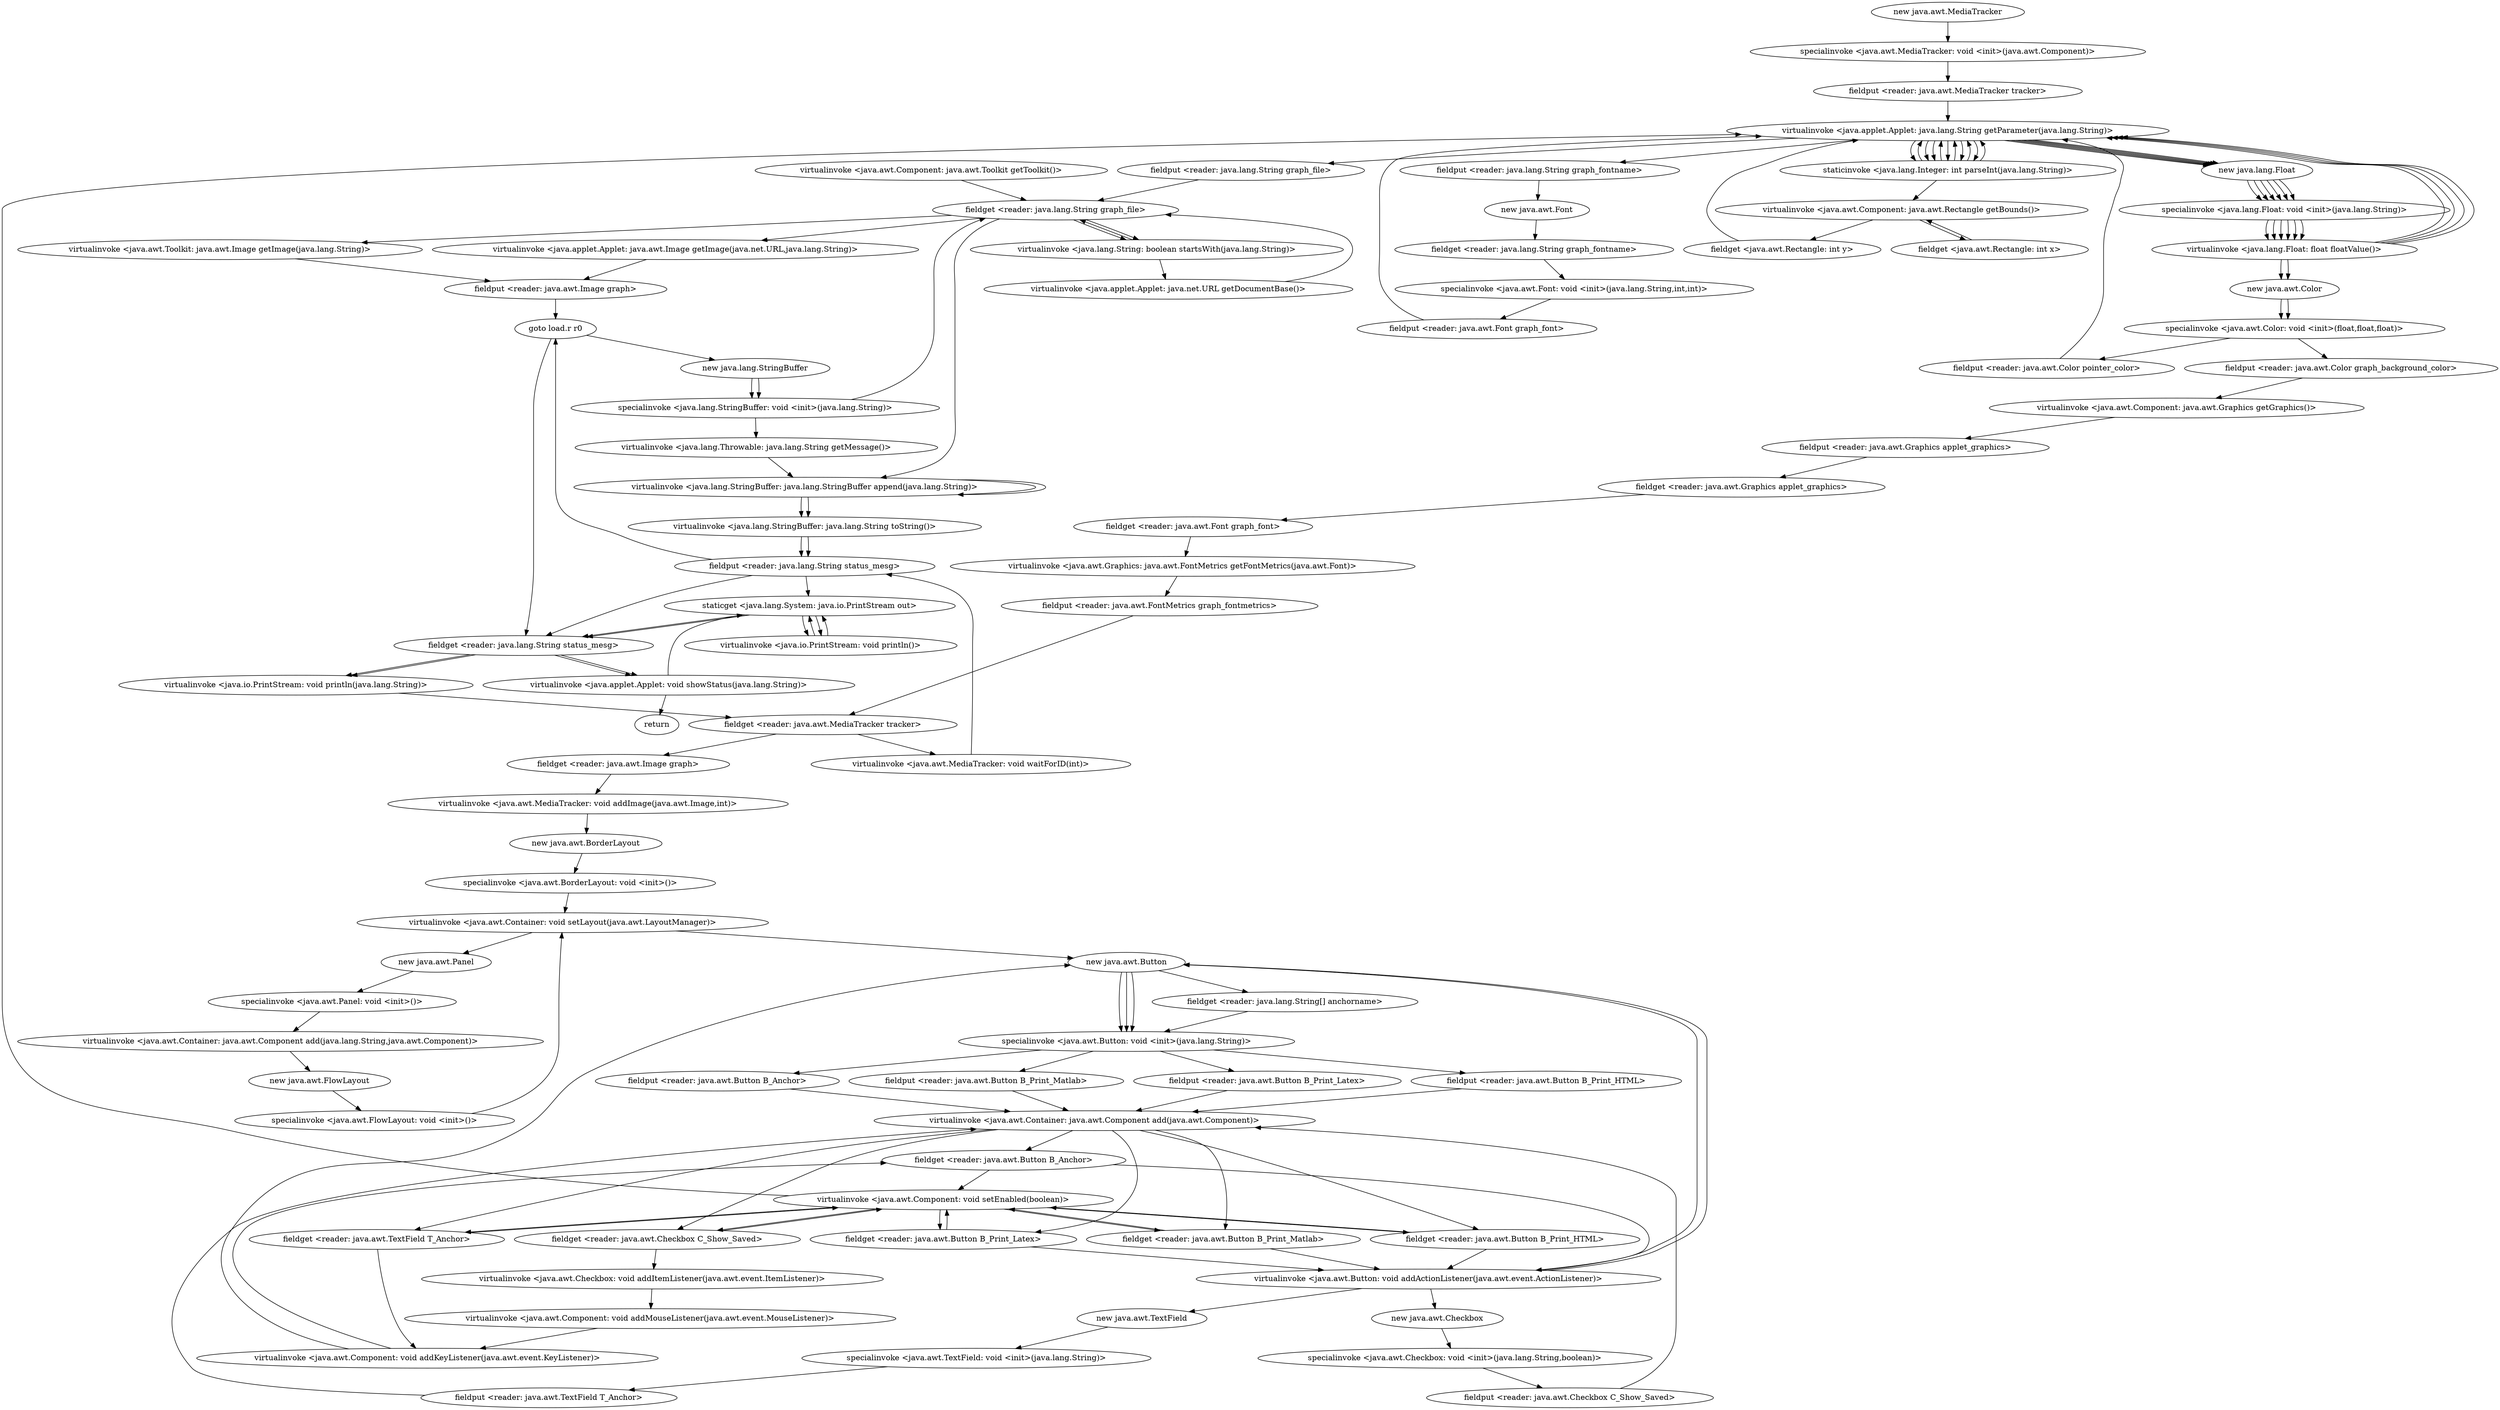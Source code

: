 digraph "" {
"new java.awt.MediaTracker";
 "new java.awt.MediaTracker"->"specialinvoke <java.awt.MediaTracker: void <init>(java.awt.Component)>";
 "specialinvoke <java.awt.MediaTracker: void <init>(java.awt.Component)>"->"fieldput <reader: java.awt.MediaTracker tracker>";
 "fieldput <reader: java.awt.MediaTracker tracker>"->"virtualinvoke <java.applet.Applet: java.lang.String getParameter(java.lang.String)>";
 "virtualinvoke <java.applet.Applet: java.lang.String getParameter(java.lang.String)>"->"fieldput <reader: java.lang.String graph_file>";
 "fieldput <reader: java.lang.String graph_file>"->"fieldget <reader: java.lang.String graph_file>";
 "fieldget <reader: java.lang.String graph_file>"->"virtualinvoke <java.lang.String: boolean startsWith(java.lang.String)>";
 "virtualinvoke <java.lang.String: boolean startsWith(java.lang.String)>"->"fieldget <reader: java.lang.String graph_file>";
 "fieldget <reader: java.lang.String graph_file>"->"virtualinvoke <java.lang.String: boolean startsWith(java.lang.String)>";
 "virtualinvoke <java.lang.String: boolean startsWith(java.lang.String)>"->"virtualinvoke <java.applet.Applet: java.net.URL getDocumentBase()>";
 "virtualinvoke <java.applet.Applet: java.net.URL getDocumentBase()>"->"fieldget <reader: java.lang.String graph_file>";
 "fieldget <reader: java.lang.String graph_file>"->"virtualinvoke <java.applet.Applet: java.awt.Image getImage(java.net.URL,java.lang.String)>";
 "virtualinvoke <java.applet.Applet: java.awt.Image getImage(java.net.URL,java.lang.String)>"->"fieldput <reader: java.awt.Image graph>";
 "fieldput <reader: java.awt.Image graph>"->"goto load.r r0";
 "goto load.r r0"->"new java.lang.StringBuffer";
 "new java.lang.StringBuffer"->"specialinvoke <java.lang.StringBuffer: void <init>(java.lang.String)>";
 "specialinvoke <java.lang.StringBuffer: void <init>(java.lang.String)>"->"fieldget <reader: java.lang.String graph_file>";
 "fieldget <reader: java.lang.String graph_file>"->"virtualinvoke <java.lang.StringBuffer: java.lang.StringBuffer append(java.lang.String)>";
 "virtualinvoke <java.lang.StringBuffer: java.lang.StringBuffer append(java.lang.String)>"->"virtualinvoke <java.lang.StringBuffer: java.lang.StringBuffer append(java.lang.String)>";
 "virtualinvoke <java.lang.StringBuffer: java.lang.StringBuffer append(java.lang.String)>"->"virtualinvoke <java.lang.StringBuffer: java.lang.String toString()>";
 "virtualinvoke <java.lang.StringBuffer: java.lang.String toString()>"->"fieldput <reader: java.lang.String status_mesg>";
 "fieldput <reader: java.lang.String status_mesg>"->"fieldget <reader: java.lang.String status_mesg>";
 "fieldget <reader: java.lang.String status_mesg>"->"virtualinvoke <java.applet.Applet: void showStatus(java.lang.String)>";
 "virtualinvoke <java.applet.Applet: void showStatus(java.lang.String)>"->"staticget <java.lang.System: java.io.PrintStream out>";
 "staticget <java.lang.System: java.io.PrintStream out>"->"virtualinvoke <java.io.PrintStream: void println()>";
 "virtualinvoke <java.io.PrintStream: void println()>"->"staticget <java.lang.System: java.io.PrintStream out>";
 "staticget <java.lang.System: java.io.PrintStream out>"->"virtualinvoke <java.io.PrintStream: void println()>";
 "virtualinvoke <java.io.PrintStream: void println()>"->"staticget <java.lang.System: java.io.PrintStream out>";
 "staticget <java.lang.System: java.io.PrintStream out>"->"fieldget <reader: java.lang.String status_mesg>";
 "fieldget <reader: java.lang.String status_mesg>"->"virtualinvoke <java.io.PrintStream: void println(java.lang.String)>";
 "virtualinvoke <java.io.PrintStream: void println(java.lang.String)>"->"fieldget <reader: java.awt.MediaTracker tracker>";
 "fieldget <reader: java.awt.MediaTracker tracker>"->"fieldget <reader: java.awt.Image graph>";
 "fieldget <reader: java.awt.Image graph>"->"virtualinvoke <java.awt.MediaTracker: void addImage(java.awt.Image,int)>";
 "virtualinvoke <java.awt.MediaTracker: void addImage(java.awt.Image,int)>"->"new java.awt.BorderLayout";
 "new java.awt.BorderLayout"->"specialinvoke <java.awt.BorderLayout: void <init>()>";
 "specialinvoke <java.awt.BorderLayout: void <init>()>"->"virtualinvoke <java.awt.Container: void setLayout(java.awt.LayoutManager)>";
 "virtualinvoke <java.awt.Container: void setLayout(java.awt.LayoutManager)>"->"new java.awt.Panel";
 "new java.awt.Panel"->"specialinvoke <java.awt.Panel: void <init>()>";
 "specialinvoke <java.awt.Panel: void <init>()>"->"virtualinvoke <java.awt.Container: java.awt.Component add(java.lang.String,java.awt.Component)>";
 "virtualinvoke <java.awt.Container: java.awt.Component add(java.lang.String,java.awt.Component)>"->"new java.awt.FlowLayout";
 "new java.awt.FlowLayout"->"specialinvoke <java.awt.FlowLayout: void <init>()>";
 "specialinvoke <java.awt.FlowLayout: void <init>()>"->"virtualinvoke <java.awt.Container: void setLayout(java.awt.LayoutManager)>";
 "virtualinvoke <java.awt.Container: void setLayout(java.awt.LayoutManager)>"->"new java.awt.Button";
 "new java.awt.Button"->"fieldget <reader: java.lang.String[] anchorname>";
 "fieldget <reader: java.lang.String[] anchorname>"->"specialinvoke <java.awt.Button: void <init>(java.lang.String)>";
 "specialinvoke <java.awt.Button: void <init>(java.lang.String)>"->"fieldput <reader: java.awt.Button B_Anchor>";
 "fieldput <reader: java.awt.Button B_Anchor>"->"virtualinvoke <java.awt.Container: java.awt.Component add(java.awt.Component)>";
 "virtualinvoke <java.awt.Container: java.awt.Component add(java.awt.Component)>"->"fieldget <reader: java.awt.Button B_Anchor>";
 "fieldget <reader: java.awt.Button B_Anchor>"->"virtualinvoke <java.awt.Button: void addActionListener(java.awt.event.ActionListener)>";
 "virtualinvoke <java.awt.Button: void addActionListener(java.awt.event.ActionListener)>"->"new java.awt.TextField";
 "new java.awt.TextField"->"specialinvoke <java.awt.TextField: void <init>(java.lang.String)>";
 "specialinvoke <java.awt.TextField: void <init>(java.lang.String)>"->"fieldput <reader: java.awt.TextField T_Anchor>";
 "fieldput <reader: java.awt.TextField T_Anchor>"->"virtualinvoke <java.awt.Container: java.awt.Component add(java.awt.Component)>";
 "virtualinvoke <java.awt.Container: java.awt.Component add(java.awt.Component)>"->"fieldget <reader: java.awt.TextField T_Anchor>";
 "fieldget <reader: java.awt.TextField T_Anchor>"->"virtualinvoke <java.awt.Component: void addKeyListener(java.awt.event.KeyListener)>";
 "virtualinvoke <java.awt.Component: void addKeyListener(java.awt.event.KeyListener)>"->"new java.awt.Button";
 "new java.awt.Button"->"specialinvoke <java.awt.Button: void <init>(java.lang.String)>";
 "specialinvoke <java.awt.Button: void <init>(java.lang.String)>"->"fieldput <reader: java.awt.Button B_Print_Matlab>";
 "fieldput <reader: java.awt.Button B_Print_Matlab>"->"virtualinvoke <java.awt.Container: java.awt.Component add(java.awt.Component)>";
 "virtualinvoke <java.awt.Container: java.awt.Component add(java.awt.Component)>"->"fieldget <reader: java.awt.Button B_Print_Matlab>";
 "fieldget <reader: java.awt.Button B_Print_Matlab>"->"virtualinvoke <java.awt.Button: void addActionListener(java.awt.event.ActionListener)>";
 "virtualinvoke <java.awt.Button: void addActionListener(java.awt.event.ActionListener)>"->"new java.awt.Button";
 "new java.awt.Button"->"specialinvoke <java.awt.Button: void <init>(java.lang.String)>";
 "specialinvoke <java.awt.Button: void <init>(java.lang.String)>"->"fieldput <reader: java.awt.Button B_Print_Latex>";
 "fieldput <reader: java.awt.Button B_Print_Latex>"->"virtualinvoke <java.awt.Container: java.awt.Component add(java.awt.Component)>";
 "virtualinvoke <java.awt.Container: java.awt.Component add(java.awt.Component)>"->"fieldget <reader: java.awt.Button B_Print_Latex>";
 "fieldget <reader: java.awt.Button B_Print_Latex>"->"virtualinvoke <java.awt.Button: void addActionListener(java.awt.event.ActionListener)>";
 "virtualinvoke <java.awt.Button: void addActionListener(java.awt.event.ActionListener)>"->"new java.awt.Button";
 "new java.awt.Button"->"specialinvoke <java.awt.Button: void <init>(java.lang.String)>";
 "specialinvoke <java.awt.Button: void <init>(java.lang.String)>"->"fieldput <reader: java.awt.Button B_Print_HTML>";
 "fieldput <reader: java.awt.Button B_Print_HTML>"->"virtualinvoke <java.awt.Container: java.awt.Component add(java.awt.Component)>";
 "virtualinvoke <java.awt.Container: java.awt.Component add(java.awt.Component)>"->"fieldget <reader: java.awt.Button B_Print_HTML>";
 "fieldget <reader: java.awt.Button B_Print_HTML>"->"virtualinvoke <java.awt.Button: void addActionListener(java.awt.event.ActionListener)>";
 "virtualinvoke <java.awt.Button: void addActionListener(java.awt.event.ActionListener)>"->"new java.awt.Checkbox";
 "new java.awt.Checkbox"->"specialinvoke <java.awt.Checkbox: void <init>(java.lang.String,boolean)>";
 "specialinvoke <java.awt.Checkbox: void <init>(java.lang.String,boolean)>"->"fieldput <reader: java.awt.Checkbox C_Show_Saved>";
 "fieldput <reader: java.awt.Checkbox C_Show_Saved>"->"virtualinvoke <java.awt.Container: java.awt.Component add(java.awt.Component)>";
 "virtualinvoke <java.awt.Container: java.awt.Component add(java.awt.Component)>"->"fieldget <reader: java.awt.Checkbox C_Show_Saved>";
 "fieldget <reader: java.awt.Checkbox C_Show_Saved>"->"virtualinvoke <java.awt.Checkbox: void addItemListener(java.awt.event.ItemListener)>";
 "virtualinvoke <java.awt.Checkbox: void addItemListener(java.awt.event.ItemListener)>"->"virtualinvoke <java.awt.Component: void addMouseListener(java.awt.event.MouseListener)>";
 "virtualinvoke <java.awt.Component: void addMouseListener(java.awt.event.MouseListener)>"->"virtualinvoke <java.awt.Component: void addKeyListener(java.awt.event.KeyListener)>";
 "virtualinvoke <java.awt.Component: void addKeyListener(java.awt.event.KeyListener)>"->"fieldget <reader: java.awt.Button B_Anchor>";
 "fieldget <reader: java.awt.Button B_Anchor>"->"virtualinvoke <java.awt.Component: void setEnabled(boolean)>";
 "virtualinvoke <java.awt.Component: void setEnabled(boolean)>"->"fieldget <reader: java.awt.TextField T_Anchor>";
 "fieldget <reader: java.awt.TextField T_Anchor>"->"virtualinvoke <java.awt.Component: void setEnabled(boolean)>";
 "virtualinvoke <java.awt.Component: void setEnabled(boolean)>"->"fieldget <reader: java.awt.Button B_Print_Matlab>";
 "fieldget <reader: java.awt.Button B_Print_Matlab>"->"virtualinvoke <java.awt.Component: void setEnabled(boolean)>";
 "virtualinvoke <java.awt.Component: void setEnabled(boolean)>"->"fieldget <reader: java.awt.Button B_Print_Latex>";
 "fieldget <reader: java.awt.Button B_Print_Latex>"->"virtualinvoke <java.awt.Component: void setEnabled(boolean)>";
 "virtualinvoke <java.awt.Component: void setEnabled(boolean)>"->"fieldget <reader: java.awt.Button B_Print_HTML>";
 "fieldget <reader: java.awt.Button B_Print_HTML>"->"virtualinvoke <java.awt.Component: void setEnabled(boolean)>";
 "virtualinvoke <java.awt.Component: void setEnabled(boolean)>"->"fieldget <reader: java.awt.Checkbox C_Show_Saved>";
 "fieldget <reader: java.awt.Checkbox C_Show_Saved>"->"virtualinvoke <java.awt.Component: void setEnabled(boolean)>";
 "virtualinvoke <java.awt.Component: void setEnabled(boolean)>"->"virtualinvoke <java.applet.Applet: java.lang.String getParameter(java.lang.String)>";
 "virtualinvoke <java.applet.Applet: java.lang.String getParameter(java.lang.String)>"->"staticinvoke <java.lang.Integer: int parseInt(java.lang.String)>";
 "staticinvoke <java.lang.Integer: int parseInt(java.lang.String)>"->"virtualinvoke <java.applet.Applet: java.lang.String getParameter(java.lang.String)>";
 "virtualinvoke <java.applet.Applet: java.lang.String getParameter(java.lang.String)>"->"staticinvoke <java.lang.Integer: int parseInt(java.lang.String)>";
 "staticinvoke <java.lang.Integer: int parseInt(java.lang.String)>"->"virtualinvoke <java.awt.Component: java.awt.Rectangle getBounds()>";
 "virtualinvoke <java.awt.Component: java.awt.Rectangle getBounds()>"->"fieldget <java.awt.Rectangle: int x>";
 "fieldget <java.awt.Rectangle: int x>"->"virtualinvoke <java.awt.Component: java.awt.Rectangle getBounds()>";
 "virtualinvoke <java.awt.Component: java.awt.Rectangle getBounds()>"->"fieldget <java.awt.Rectangle: int y>";
 "fieldget <java.awt.Rectangle: int y>"->"virtualinvoke <java.applet.Applet: java.lang.String getParameter(java.lang.String)>";
 "virtualinvoke <java.applet.Applet: java.lang.String getParameter(java.lang.String)>"->"staticinvoke <java.lang.Integer: int parseInt(java.lang.String)>";
 "staticinvoke <java.lang.Integer: int parseInt(java.lang.String)>"->"virtualinvoke <java.applet.Applet: java.lang.String getParameter(java.lang.String)>";
 "virtualinvoke <java.applet.Applet: java.lang.String getParameter(java.lang.String)>"->"staticinvoke <java.lang.Integer: int parseInt(java.lang.String)>";
 "staticinvoke <java.lang.Integer: int parseInt(java.lang.String)>"->"virtualinvoke <java.applet.Applet: java.lang.String getParameter(java.lang.String)>";
 "virtualinvoke <java.applet.Applet: java.lang.String getParameter(java.lang.String)>"->"staticinvoke <java.lang.Integer: int parseInt(java.lang.String)>";
 "staticinvoke <java.lang.Integer: int parseInt(java.lang.String)>"->"virtualinvoke <java.applet.Applet: java.lang.String getParameter(java.lang.String)>";
 "virtualinvoke <java.applet.Applet: java.lang.String getParameter(java.lang.String)>"->"new java.lang.Float";
 "new java.lang.Float"->"specialinvoke <java.lang.Float: void <init>(java.lang.String)>";
 "specialinvoke <java.lang.Float: void <init>(java.lang.String)>"->"virtualinvoke <java.lang.Float: float floatValue()>";
 "virtualinvoke <java.lang.Float: float floatValue()>"->"virtualinvoke <java.applet.Applet: java.lang.String getParameter(java.lang.String)>";
 "virtualinvoke <java.applet.Applet: java.lang.String getParameter(java.lang.String)>"->"new java.lang.Float";
 "new java.lang.Float"->"specialinvoke <java.lang.Float: void <init>(java.lang.String)>";
 "specialinvoke <java.lang.Float: void <init>(java.lang.String)>"->"virtualinvoke <java.lang.Float: float floatValue()>";
 "virtualinvoke <java.lang.Float: float floatValue()>"->"virtualinvoke <java.applet.Applet: java.lang.String getParameter(java.lang.String)>";
 "virtualinvoke <java.applet.Applet: java.lang.String getParameter(java.lang.String)>"->"new java.lang.Float";
 "new java.lang.Float"->"specialinvoke <java.lang.Float: void <init>(java.lang.String)>";
 "specialinvoke <java.lang.Float: void <init>(java.lang.String)>"->"virtualinvoke <java.lang.Float: float floatValue()>";
 "virtualinvoke <java.lang.Float: float floatValue()>"->"new java.awt.Color";
 "new java.awt.Color"->"specialinvoke <java.awt.Color: void <init>(float,float,float)>";
 "specialinvoke <java.awt.Color: void <init>(float,float,float)>"->"fieldput <reader: java.awt.Color pointer_color>";
 "fieldput <reader: java.awt.Color pointer_color>"->"virtualinvoke <java.applet.Applet: java.lang.String getParameter(java.lang.String)>";
 "virtualinvoke <java.applet.Applet: java.lang.String getParameter(java.lang.String)>"->"staticinvoke <java.lang.Integer: int parseInt(java.lang.String)>";
 "staticinvoke <java.lang.Integer: int parseInt(java.lang.String)>"->"virtualinvoke <java.applet.Applet: java.lang.String getParameter(java.lang.String)>";
 "virtualinvoke <java.applet.Applet: java.lang.String getParameter(java.lang.String)>"->"fieldput <reader: java.lang.String graph_fontname>";
 "fieldput <reader: java.lang.String graph_fontname>"->"new java.awt.Font";
 "new java.awt.Font"->"fieldget <reader: java.lang.String graph_fontname>";
 "fieldget <reader: java.lang.String graph_fontname>"->"specialinvoke <java.awt.Font: void <init>(java.lang.String,int,int)>";
 "specialinvoke <java.awt.Font: void <init>(java.lang.String,int,int)>"->"fieldput <reader: java.awt.Font graph_font>";
 "fieldput <reader: java.awt.Font graph_font>"->"virtualinvoke <java.applet.Applet: java.lang.String getParameter(java.lang.String)>";
 "virtualinvoke <java.applet.Applet: java.lang.String getParameter(java.lang.String)>"->"new java.lang.Float";
 "new java.lang.Float"->"specialinvoke <java.lang.Float: void <init>(java.lang.String)>";
 "specialinvoke <java.lang.Float: void <init>(java.lang.String)>"->"virtualinvoke <java.lang.Float: float floatValue()>";
 "virtualinvoke <java.lang.Float: float floatValue()>"->"virtualinvoke <java.applet.Applet: java.lang.String getParameter(java.lang.String)>";
 "virtualinvoke <java.applet.Applet: java.lang.String getParameter(java.lang.String)>"->"new java.lang.Float";
 "new java.lang.Float"->"specialinvoke <java.lang.Float: void <init>(java.lang.String)>";
 "specialinvoke <java.lang.Float: void <init>(java.lang.String)>"->"virtualinvoke <java.lang.Float: float floatValue()>";
 "virtualinvoke <java.lang.Float: float floatValue()>"->"virtualinvoke <java.applet.Applet: java.lang.String getParameter(java.lang.String)>";
 "virtualinvoke <java.applet.Applet: java.lang.String getParameter(java.lang.String)>"->"new java.lang.Float";
 "new java.lang.Float"->"specialinvoke <java.lang.Float: void <init>(java.lang.String)>";
 "specialinvoke <java.lang.Float: void <init>(java.lang.String)>"->"virtualinvoke <java.lang.Float: float floatValue()>";
 "virtualinvoke <java.lang.Float: float floatValue()>"->"new java.awt.Color";
 "new java.awt.Color"->"specialinvoke <java.awt.Color: void <init>(float,float,float)>";
 "specialinvoke <java.awt.Color: void <init>(float,float,float)>"->"fieldput <reader: java.awt.Color graph_background_color>";
 "fieldput <reader: java.awt.Color graph_background_color>"->"virtualinvoke <java.awt.Component: java.awt.Graphics getGraphics()>";
 "virtualinvoke <java.awt.Component: java.awt.Graphics getGraphics()>"->"fieldput <reader: java.awt.Graphics applet_graphics>";
 "fieldput <reader: java.awt.Graphics applet_graphics>"->"fieldget <reader: java.awt.Graphics applet_graphics>";
 "fieldget <reader: java.awt.Graphics applet_graphics>"->"fieldget <reader: java.awt.Font graph_font>";
 "fieldget <reader: java.awt.Font graph_font>"->"virtualinvoke <java.awt.Graphics: java.awt.FontMetrics getFontMetrics(java.awt.Font)>";
 "virtualinvoke <java.awt.Graphics: java.awt.FontMetrics getFontMetrics(java.awt.Font)>"->"fieldput <reader: java.awt.FontMetrics graph_fontmetrics>";
 "fieldput <reader: java.awt.FontMetrics graph_fontmetrics>"->"fieldget <reader: java.awt.MediaTracker tracker>";
 "fieldget <reader: java.awt.MediaTracker tracker>"->"virtualinvoke <java.awt.MediaTracker: void waitForID(int)>";
 "virtualinvoke <java.awt.MediaTracker: void waitForID(int)>"->"fieldput <reader: java.lang.String status_mesg>";
 "fieldput <reader: java.lang.String status_mesg>"->"goto load.r r0";
 "goto load.r r0"->"fieldget <reader: java.lang.String status_mesg>";
 "fieldget <reader: java.lang.String status_mesg>"->"virtualinvoke <java.applet.Applet: void showStatus(java.lang.String)>";
 "virtualinvoke <java.applet.Applet: void showStatus(java.lang.String)>"->"return";
"new java.lang.StringBuffer";
 "new java.lang.StringBuffer"->"specialinvoke <java.lang.StringBuffer: void <init>(java.lang.String)>";
 "specialinvoke <java.lang.StringBuffer: void <init>(java.lang.String)>"->"virtualinvoke <java.lang.Throwable: java.lang.String getMessage()>";
 "virtualinvoke <java.lang.Throwable: java.lang.String getMessage()>"->"virtualinvoke <java.lang.StringBuffer: java.lang.StringBuffer append(java.lang.String)>";
 "virtualinvoke <java.lang.StringBuffer: java.lang.StringBuffer append(java.lang.String)>"->"virtualinvoke <java.lang.StringBuffer: java.lang.String toString()>";
 "virtualinvoke <java.lang.StringBuffer: java.lang.String toString()>"->"fieldput <reader: java.lang.String status_mesg>";
 "fieldput <reader: java.lang.String status_mesg>"->"staticget <java.lang.System: java.io.PrintStream out>";
 "staticget <java.lang.System: java.io.PrintStream out>"->"fieldget <reader: java.lang.String status_mesg>";
 "fieldget <reader: java.lang.String status_mesg>"->"virtualinvoke <java.io.PrintStream: void println(java.lang.String)>";
"virtualinvoke <java.awt.Component: java.awt.Toolkit getToolkit()>";
 "virtualinvoke <java.awt.Component: java.awt.Toolkit getToolkit()>"->"fieldget <reader: java.lang.String graph_file>";
 "fieldget <reader: java.lang.String graph_file>"->"virtualinvoke <java.awt.Toolkit: java.awt.Image getImage(java.lang.String)>";
 "virtualinvoke <java.awt.Toolkit: java.awt.Image getImage(java.lang.String)>"->"fieldput <reader: java.awt.Image graph>";
}
